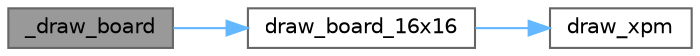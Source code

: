 digraph "_draw_board"
{
 // LATEX_PDF_SIZE
  bgcolor="transparent";
  edge [fontname=Helvetica,fontsize=10,labelfontname=Helvetica,labelfontsize=10];
  node [fontname=Helvetica,fontsize=10,shape=box,height=0.2,width=0.4];
  rankdir="LR";
  Node1 [label="_draw_board",height=0.2,width=0.4,color="gray40", fillcolor="grey60", style="filled", fontcolor="black",tooltip="This function calls the specific draw function for a 16x16 board to draw the game board on the screen..."];
  Node1 -> Node2 [color="steelblue1",style="solid"];
  Node2 [label="draw_board_16x16",height=0.2,width=0.4,color="grey40", fillcolor="white", style="filled",URL="$display_8c.html#a9144e9ab98a9800b7382fba53b72471d",tooltip="This function draws the 16x16 game board on the screen."];
  Node2 -> Node3 [color="steelblue1",style="solid"];
  Node3 [label="draw_xpm",height=0.2,width=0.4,color="grey40", fillcolor="white", style="filled",URL="$video_8c.html#af110146e2c41a581c0d543ed7eb61f37",tooltip="This function prints a xmp image to the display."];
}
